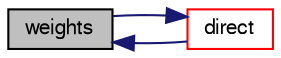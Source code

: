 digraph "weights"
{
  bgcolor="transparent";
  edge [fontname="FreeSans",fontsize="10",labelfontname="FreeSans",labelfontsize="10"];
  node [fontname="FreeSans",fontsize="10",shape=record];
  rankdir="LR";
  Node239 [label="weights",height=0.2,width=0.4,color="black", fillcolor="grey75", style="filled", fontcolor="black"];
  Node239 -> Node240 [dir="back",color="midnightblue",fontsize="10",style="solid",fontname="FreeSans"];
  Node240 [label="direct",height=0.2,width=0.4,color="red",URL="$a27258.html#ae76ee987311e5a64ff3eb5857c82a76a",tooltip="Is the mapping direct. "];
  Node240 -> Node239 [dir="back",color="midnightblue",fontsize="10",style="solid",fontname="FreeSans"];
}
